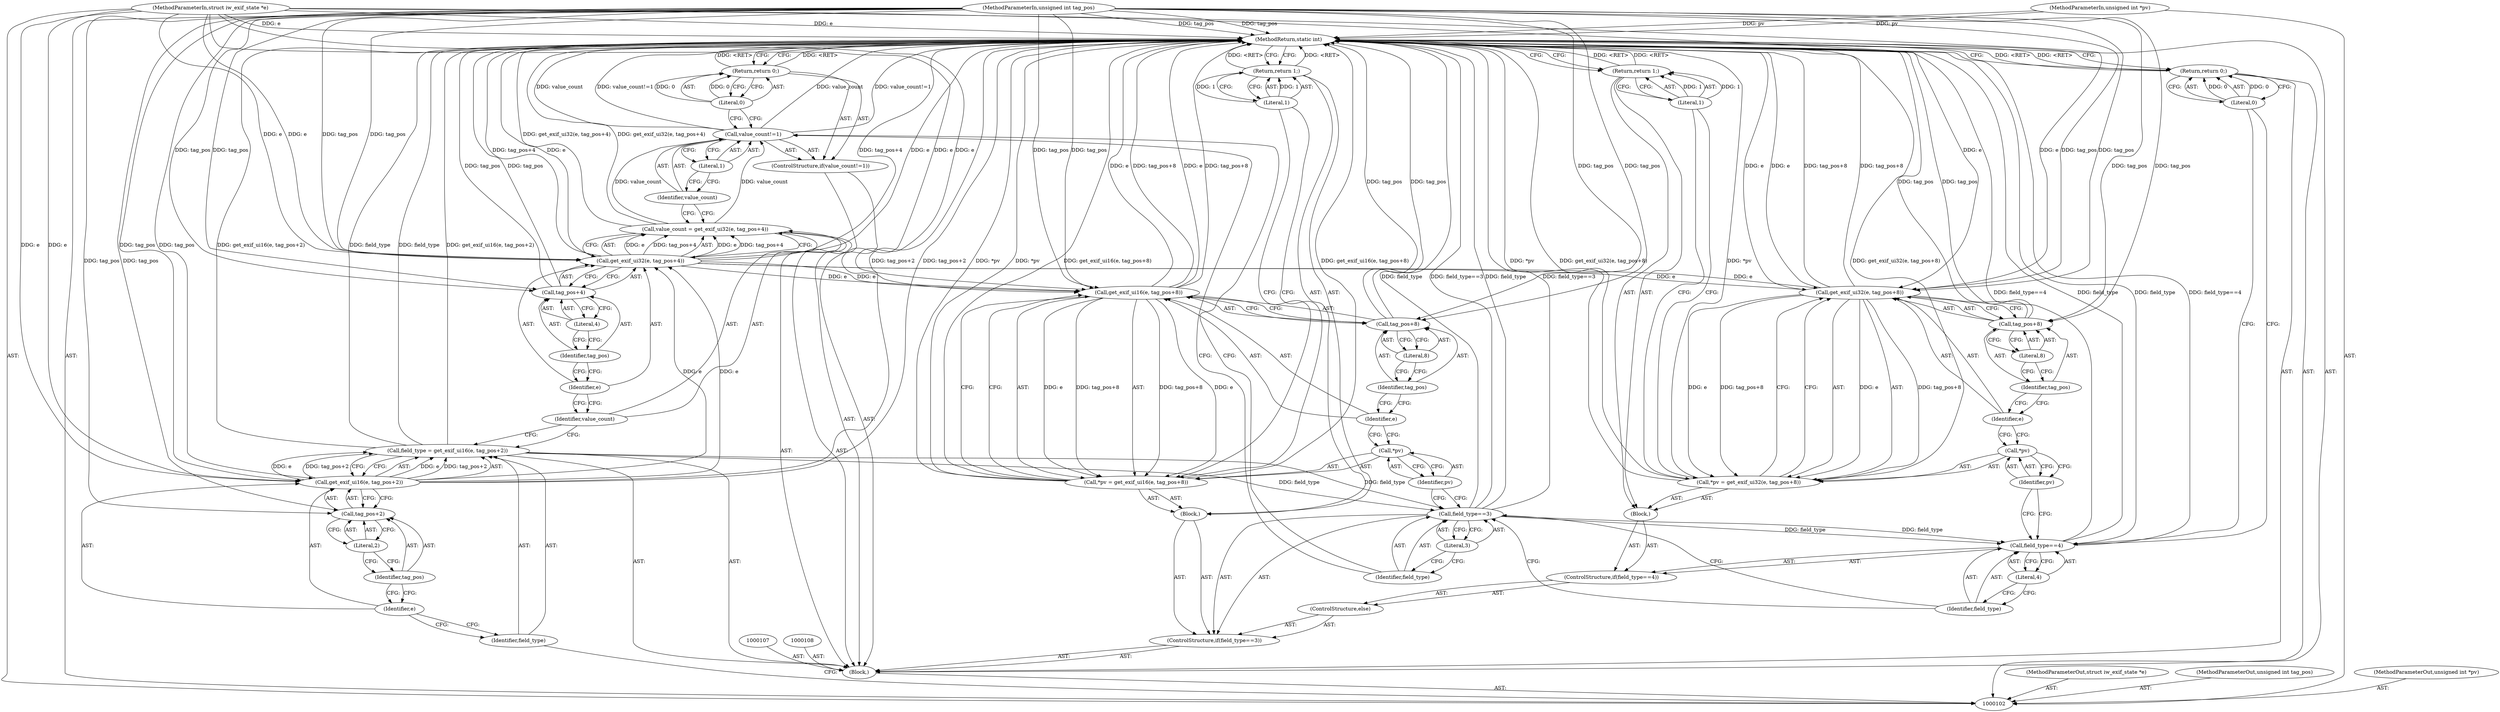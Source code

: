 digraph "0_imageworsener_b45cb1b665a14b0175b9cb1502ef7168e1fe0d5d_0" {
"1000162" [label="(MethodReturn,static int)"];
"1000103" [label="(MethodParameterIn,struct iw_exif_state *e)"];
"1000204" [label="(MethodParameterOut,struct iw_exif_state *e)"];
"1000104" [label="(MethodParameterIn,unsigned int tag_pos)"];
"1000205" [label="(MethodParameterOut,unsigned int tag_pos)"];
"1000126" [label="(Literal,1)"];
"1000123" [label="(ControlStructure,if(value_count!=1))"];
"1000127" [label="(Return,return 0;)"];
"1000128" [label="(Literal,0)"];
"1000124" [label="(Call,value_count!=1)"];
"1000125" [label="(Identifier,value_count)"];
"1000132" [label="(Literal,3)"];
"1000129" [label="(ControlStructure,if(field_type==3))"];
"1000133" [label="(Block,)"];
"1000130" [label="(Call,field_type==3)"];
"1000131" [label="(Identifier,field_type)"];
"1000134" [label="(Call,*pv = get_exif_ui16(e, tag_pos+8))"];
"1000135" [label="(Call,*pv)"];
"1000138" [label="(Identifier,e)"];
"1000139" [label="(Call,tag_pos+8)"];
"1000140" [label="(Identifier,tag_pos)"];
"1000136" [label="(Identifier,pv)"];
"1000141" [label="(Literal,8)"];
"1000137" [label="(Call,get_exif_ui16(e, tag_pos+8))"];
"1000143" [label="(Literal,1)"];
"1000142" [label="(Return,return 1;)"];
"1000146" [label="(Call,field_type==4)"];
"1000147" [label="(Identifier,field_type)"];
"1000144" [label="(ControlStructure,else)"];
"1000148" [label="(Literal,4)"];
"1000149" [label="(Block,)"];
"1000145" [label="(ControlStructure,if(field_type==4))"];
"1000150" [label="(Call,*pv = get_exif_ui32(e, tag_pos+8))"];
"1000151" [label="(Call,*pv)"];
"1000154" [label="(Identifier,e)"];
"1000155" [label="(Call,tag_pos+8)"];
"1000156" [label="(Identifier,tag_pos)"];
"1000152" [label="(Identifier,pv)"];
"1000157" [label="(Literal,8)"];
"1000153" [label="(Call,get_exif_ui32(e, tag_pos+8))"];
"1000159" [label="(Literal,1)"];
"1000158" [label="(Return,return 1;)"];
"1000105" [label="(MethodParameterIn,unsigned int *pv)"];
"1000206" [label="(MethodParameterOut,unsigned int *pv)"];
"1000160" [label="(Return,return 0;)"];
"1000161" [label="(Literal,0)"];
"1000106" [label="(Block,)"];
"1000109" [label="(Call,field_type = get_exif_ui16(e, tag_pos+2))"];
"1000110" [label="(Identifier,field_type)"];
"1000111" [label="(Call,get_exif_ui16(e, tag_pos+2))"];
"1000112" [label="(Identifier,e)"];
"1000113" [label="(Call,tag_pos+2)"];
"1000114" [label="(Identifier,tag_pos)"];
"1000115" [label="(Literal,2)"];
"1000116" [label="(Call,value_count = get_exif_ui32(e, tag_pos+4))"];
"1000117" [label="(Identifier,value_count)"];
"1000118" [label="(Call,get_exif_ui32(e, tag_pos+4))"];
"1000119" [label="(Identifier,e)"];
"1000120" [label="(Call,tag_pos+4)"];
"1000121" [label="(Identifier,tag_pos)"];
"1000122" [label="(Literal,4)"];
"1000162" -> "1000102"  [label="AST: "];
"1000162" -> "1000127"  [label="CFG: "];
"1000162" -> "1000142"  [label="CFG: "];
"1000162" -> "1000158"  [label="CFG: "];
"1000162" -> "1000160"  [label="CFG: "];
"1000127" -> "1000162"  [label="DDG: <RET>"];
"1000142" -> "1000162"  [label="DDG: <RET>"];
"1000130" -> "1000162"  [label="DDG: field_type==3"];
"1000130" -> "1000162"  [label="DDG: field_type"];
"1000124" -> "1000162"  [label="DDG: value_count"];
"1000124" -> "1000162"  [label="DDG: value_count!=1"];
"1000150" -> "1000162"  [label="DDG: *pv"];
"1000150" -> "1000162"  [label="DDG: get_exif_ui32(e, tag_pos+8)"];
"1000104" -> "1000162"  [label="DDG: tag_pos"];
"1000105" -> "1000162"  [label="DDG: pv"];
"1000137" -> "1000162"  [label="DDG: tag_pos+8"];
"1000137" -> "1000162"  [label="DDG: e"];
"1000139" -> "1000162"  [label="DDG: tag_pos"];
"1000120" -> "1000162"  [label="DDG: tag_pos"];
"1000116" -> "1000162"  [label="DDG: get_exif_ui32(e, tag_pos+4)"];
"1000153" -> "1000162"  [label="DDG: e"];
"1000153" -> "1000162"  [label="DDG: tag_pos+8"];
"1000118" -> "1000162"  [label="DDG: e"];
"1000118" -> "1000162"  [label="DDG: tag_pos+4"];
"1000146" -> "1000162"  [label="DDG: field_type==4"];
"1000146" -> "1000162"  [label="DDG: field_type"];
"1000103" -> "1000162"  [label="DDG: e"];
"1000134" -> "1000162"  [label="DDG: *pv"];
"1000134" -> "1000162"  [label="DDG: get_exif_ui16(e, tag_pos+8)"];
"1000111" -> "1000162"  [label="DDG: tag_pos+2"];
"1000109" -> "1000162"  [label="DDG: field_type"];
"1000109" -> "1000162"  [label="DDG: get_exif_ui16(e, tag_pos+2)"];
"1000155" -> "1000162"  [label="DDG: tag_pos"];
"1000158" -> "1000162"  [label="DDG: <RET>"];
"1000160" -> "1000162"  [label="DDG: <RET>"];
"1000103" -> "1000102"  [label="AST: "];
"1000103" -> "1000162"  [label="DDG: e"];
"1000103" -> "1000111"  [label="DDG: e"];
"1000103" -> "1000118"  [label="DDG: e"];
"1000103" -> "1000137"  [label="DDG: e"];
"1000103" -> "1000153"  [label="DDG: e"];
"1000204" -> "1000102"  [label="AST: "];
"1000104" -> "1000102"  [label="AST: "];
"1000104" -> "1000162"  [label="DDG: tag_pos"];
"1000104" -> "1000111"  [label="DDG: tag_pos"];
"1000104" -> "1000113"  [label="DDG: tag_pos"];
"1000104" -> "1000118"  [label="DDG: tag_pos"];
"1000104" -> "1000120"  [label="DDG: tag_pos"];
"1000104" -> "1000137"  [label="DDG: tag_pos"];
"1000104" -> "1000139"  [label="DDG: tag_pos"];
"1000104" -> "1000153"  [label="DDG: tag_pos"];
"1000104" -> "1000155"  [label="DDG: tag_pos"];
"1000205" -> "1000102"  [label="AST: "];
"1000126" -> "1000124"  [label="AST: "];
"1000126" -> "1000125"  [label="CFG: "];
"1000124" -> "1000126"  [label="CFG: "];
"1000123" -> "1000106"  [label="AST: "];
"1000124" -> "1000123"  [label="AST: "];
"1000127" -> "1000123"  [label="AST: "];
"1000127" -> "1000123"  [label="AST: "];
"1000127" -> "1000128"  [label="CFG: "];
"1000128" -> "1000127"  [label="AST: "];
"1000162" -> "1000127"  [label="CFG: "];
"1000127" -> "1000162"  [label="DDG: <RET>"];
"1000128" -> "1000127"  [label="DDG: 0"];
"1000128" -> "1000127"  [label="AST: "];
"1000128" -> "1000124"  [label="CFG: "];
"1000127" -> "1000128"  [label="CFG: "];
"1000128" -> "1000127"  [label="DDG: 0"];
"1000124" -> "1000123"  [label="AST: "];
"1000124" -> "1000126"  [label="CFG: "];
"1000125" -> "1000124"  [label="AST: "];
"1000126" -> "1000124"  [label="AST: "];
"1000128" -> "1000124"  [label="CFG: "];
"1000131" -> "1000124"  [label="CFG: "];
"1000124" -> "1000162"  [label="DDG: value_count"];
"1000124" -> "1000162"  [label="DDG: value_count!=1"];
"1000116" -> "1000124"  [label="DDG: value_count"];
"1000125" -> "1000124"  [label="AST: "];
"1000125" -> "1000116"  [label="CFG: "];
"1000126" -> "1000125"  [label="CFG: "];
"1000132" -> "1000130"  [label="AST: "];
"1000132" -> "1000131"  [label="CFG: "];
"1000130" -> "1000132"  [label="CFG: "];
"1000129" -> "1000106"  [label="AST: "];
"1000130" -> "1000129"  [label="AST: "];
"1000133" -> "1000129"  [label="AST: "];
"1000144" -> "1000129"  [label="AST: "];
"1000133" -> "1000129"  [label="AST: "];
"1000134" -> "1000133"  [label="AST: "];
"1000142" -> "1000133"  [label="AST: "];
"1000130" -> "1000129"  [label="AST: "];
"1000130" -> "1000132"  [label="CFG: "];
"1000131" -> "1000130"  [label="AST: "];
"1000132" -> "1000130"  [label="AST: "];
"1000136" -> "1000130"  [label="CFG: "];
"1000147" -> "1000130"  [label="CFG: "];
"1000130" -> "1000162"  [label="DDG: field_type==3"];
"1000130" -> "1000162"  [label="DDG: field_type"];
"1000109" -> "1000130"  [label="DDG: field_type"];
"1000130" -> "1000146"  [label="DDG: field_type"];
"1000131" -> "1000130"  [label="AST: "];
"1000131" -> "1000124"  [label="CFG: "];
"1000132" -> "1000131"  [label="CFG: "];
"1000134" -> "1000133"  [label="AST: "];
"1000134" -> "1000137"  [label="CFG: "];
"1000135" -> "1000134"  [label="AST: "];
"1000137" -> "1000134"  [label="AST: "];
"1000143" -> "1000134"  [label="CFG: "];
"1000134" -> "1000162"  [label="DDG: *pv"];
"1000134" -> "1000162"  [label="DDG: get_exif_ui16(e, tag_pos+8)"];
"1000137" -> "1000134"  [label="DDG: e"];
"1000137" -> "1000134"  [label="DDG: tag_pos+8"];
"1000135" -> "1000134"  [label="AST: "];
"1000135" -> "1000136"  [label="CFG: "];
"1000136" -> "1000135"  [label="AST: "];
"1000138" -> "1000135"  [label="CFG: "];
"1000138" -> "1000137"  [label="AST: "];
"1000138" -> "1000135"  [label="CFG: "];
"1000140" -> "1000138"  [label="CFG: "];
"1000139" -> "1000137"  [label="AST: "];
"1000139" -> "1000141"  [label="CFG: "];
"1000140" -> "1000139"  [label="AST: "];
"1000141" -> "1000139"  [label="AST: "];
"1000137" -> "1000139"  [label="CFG: "];
"1000139" -> "1000162"  [label="DDG: tag_pos"];
"1000104" -> "1000139"  [label="DDG: tag_pos"];
"1000140" -> "1000139"  [label="AST: "];
"1000140" -> "1000138"  [label="CFG: "];
"1000141" -> "1000140"  [label="CFG: "];
"1000136" -> "1000135"  [label="AST: "];
"1000136" -> "1000130"  [label="CFG: "];
"1000135" -> "1000136"  [label="CFG: "];
"1000141" -> "1000139"  [label="AST: "];
"1000141" -> "1000140"  [label="CFG: "];
"1000139" -> "1000141"  [label="CFG: "];
"1000137" -> "1000134"  [label="AST: "];
"1000137" -> "1000139"  [label="CFG: "];
"1000138" -> "1000137"  [label="AST: "];
"1000139" -> "1000137"  [label="AST: "];
"1000134" -> "1000137"  [label="CFG: "];
"1000137" -> "1000162"  [label="DDG: tag_pos+8"];
"1000137" -> "1000162"  [label="DDG: e"];
"1000137" -> "1000134"  [label="DDG: e"];
"1000137" -> "1000134"  [label="DDG: tag_pos+8"];
"1000118" -> "1000137"  [label="DDG: e"];
"1000103" -> "1000137"  [label="DDG: e"];
"1000104" -> "1000137"  [label="DDG: tag_pos"];
"1000143" -> "1000142"  [label="AST: "];
"1000143" -> "1000134"  [label="CFG: "];
"1000142" -> "1000143"  [label="CFG: "];
"1000143" -> "1000142"  [label="DDG: 1"];
"1000142" -> "1000133"  [label="AST: "];
"1000142" -> "1000143"  [label="CFG: "];
"1000143" -> "1000142"  [label="AST: "];
"1000162" -> "1000142"  [label="CFG: "];
"1000142" -> "1000162"  [label="DDG: <RET>"];
"1000143" -> "1000142"  [label="DDG: 1"];
"1000146" -> "1000145"  [label="AST: "];
"1000146" -> "1000148"  [label="CFG: "];
"1000147" -> "1000146"  [label="AST: "];
"1000148" -> "1000146"  [label="AST: "];
"1000152" -> "1000146"  [label="CFG: "];
"1000161" -> "1000146"  [label="CFG: "];
"1000146" -> "1000162"  [label="DDG: field_type==4"];
"1000146" -> "1000162"  [label="DDG: field_type"];
"1000130" -> "1000146"  [label="DDG: field_type"];
"1000147" -> "1000146"  [label="AST: "];
"1000147" -> "1000130"  [label="CFG: "];
"1000148" -> "1000147"  [label="CFG: "];
"1000144" -> "1000129"  [label="AST: "];
"1000145" -> "1000144"  [label="AST: "];
"1000148" -> "1000146"  [label="AST: "];
"1000148" -> "1000147"  [label="CFG: "];
"1000146" -> "1000148"  [label="CFG: "];
"1000149" -> "1000145"  [label="AST: "];
"1000150" -> "1000149"  [label="AST: "];
"1000158" -> "1000149"  [label="AST: "];
"1000145" -> "1000144"  [label="AST: "];
"1000146" -> "1000145"  [label="AST: "];
"1000149" -> "1000145"  [label="AST: "];
"1000150" -> "1000149"  [label="AST: "];
"1000150" -> "1000153"  [label="CFG: "];
"1000151" -> "1000150"  [label="AST: "];
"1000153" -> "1000150"  [label="AST: "];
"1000159" -> "1000150"  [label="CFG: "];
"1000150" -> "1000162"  [label="DDG: *pv"];
"1000150" -> "1000162"  [label="DDG: get_exif_ui32(e, tag_pos+8)"];
"1000153" -> "1000150"  [label="DDG: e"];
"1000153" -> "1000150"  [label="DDG: tag_pos+8"];
"1000151" -> "1000150"  [label="AST: "];
"1000151" -> "1000152"  [label="CFG: "];
"1000152" -> "1000151"  [label="AST: "];
"1000154" -> "1000151"  [label="CFG: "];
"1000154" -> "1000153"  [label="AST: "];
"1000154" -> "1000151"  [label="CFG: "];
"1000156" -> "1000154"  [label="CFG: "];
"1000155" -> "1000153"  [label="AST: "];
"1000155" -> "1000157"  [label="CFG: "];
"1000156" -> "1000155"  [label="AST: "];
"1000157" -> "1000155"  [label="AST: "];
"1000153" -> "1000155"  [label="CFG: "];
"1000155" -> "1000162"  [label="DDG: tag_pos"];
"1000104" -> "1000155"  [label="DDG: tag_pos"];
"1000156" -> "1000155"  [label="AST: "];
"1000156" -> "1000154"  [label="CFG: "];
"1000157" -> "1000156"  [label="CFG: "];
"1000152" -> "1000151"  [label="AST: "];
"1000152" -> "1000146"  [label="CFG: "];
"1000151" -> "1000152"  [label="CFG: "];
"1000157" -> "1000155"  [label="AST: "];
"1000157" -> "1000156"  [label="CFG: "];
"1000155" -> "1000157"  [label="CFG: "];
"1000153" -> "1000150"  [label="AST: "];
"1000153" -> "1000155"  [label="CFG: "];
"1000154" -> "1000153"  [label="AST: "];
"1000155" -> "1000153"  [label="AST: "];
"1000150" -> "1000153"  [label="CFG: "];
"1000153" -> "1000162"  [label="DDG: e"];
"1000153" -> "1000162"  [label="DDG: tag_pos+8"];
"1000153" -> "1000150"  [label="DDG: e"];
"1000153" -> "1000150"  [label="DDG: tag_pos+8"];
"1000118" -> "1000153"  [label="DDG: e"];
"1000103" -> "1000153"  [label="DDG: e"];
"1000104" -> "1000153"  [label="DDG: tag_pos"];
"1000159" -> "1000158"  [label="AST: "];
"1000159" -> "1000150"  [label="CFG: "];
"1000158" -> "1000159"  [label="CFG: "];
"1000159" -> "1000158"  [label="DDG: 1"];
"1000158" -> "1000149"  [label="AST: "];
"1000158" -> "1000159"  [label="CFG: "];
"1000159" -> "1000158"  [label="AST: "];
"1000162" -> "1000158"  [label="CFG: "];
"1000158" -> "1000162"  [label="DDG: <RET>"];
"1000159" -> "1000158"  [label="DDG: 1"];
"1000105" -> "1000102"  [label="AST: "];
"1000105" -> "1000162"  [label="DDG: pv"];
"1000206" -> "1000102"  [label="AST: "];
"1000160" -> "1000106"  [label="AST: "];
"1000160" -> "1000161"  [label="CFG: "];
"1000161" -> "1000160"  [label="AST: "];
"1000162" -> "1000160"  [label="CFG: "];
"1000160" -> "1000162"  [label="DDG: <RET>"];
"1000161" -> "1000160"  [label="DDG: 0"];
"1000161" -> "1000160"  [label="AST: "];
"1000161" -> "1000146"  [label="CFG: "];
"1000160" -> "1000161"  [label="CFG: "];
"1000161" -> "1000160"  [label="DDG: 0"];
"1000106" -> "1000102"  [label="AST: "];
"1000107" -> "1000106"  [label="AST: "];
"1000108" -> "1000106"  [label="AST: "];
"1000109" -> "1000106"  [label="AST: "];
"1000116" -> "1000106"  [label="AST: "];
"1000123" -> "1000106"  [label="AST: "];
"1000129" -> "1000106"  [label="AST: "];
"1000160" -> "1000106"  [label="AST: "];
"1000109" -> "1000106"  [label="AST: "];
"1000109" -> "1000111"  [label="CFG: "];
"1000110" -> "1000109"  [label="AST: "];
"1000111" -> "1000109"  [label="AST: "];
"1000117" -> "1000109"  [label="CFG: "];
"1000109" -> "1000162"  [label="DDG: field_type"];
"1000109" -> "1000162"  [label="DDG: get_exif_ui16(e, tag_pos+2)"];
"1000111" -> "1000109"  [label="DDG: e"];
"1000111" -> "1000109"  [label="DDG: tag_pos+2"];
"1000109" -> "1000130"  [label="DDG: field_type"];
"1000110" -> "1000109"  [label="AST: "];
"1000110" -> "1000102"  [label="CFG: "];
"1000112" -> "1000110"  [label="CFG: "];
"1000111" -> "1000109"  [label="AST: "];
"1000111" -> "1000113"  [label="CFG: "];
"1000112" -> "1000111"  [label="AST: "];
"1000113" -> "1000111"  [label="AST: "];
"1000109" -> "1000111"  [label="CFG: "];
"1000111" -> "1000162"  [label="DDG: tag_pos+2"];
"1000111" -> "1000109"  [label="DDG: e"];
"1000111" -> "1000109"  [label="DDG: tag_pos+2"];
"1000103" -> "1000111"  [label="DDG: e"];
"1000104" -> "1000111"  [label="DDG: tag_pos"];
"1000111" -> "1000118"  [label="DDG: e"];
"1000112" -> "1000111"  [label="AST: "];
"1000112" -> "1000110"  [label="CFG: "];
"1000114" -> "1000112"  [label="CFG: "];
"1000113" -> "1000111"  [label="AST: "];
"1000113" -> "1000115"  [label="CFG: "];
"1000114" -> "1000113"  [label="AST: "];
"1000115" -> "1000113"  [label="AST: "];
"1000111" -> "1000113"  [label="CFG: "];
"1000104" -> "1000113"  [label="DDG: tag_pos"];
"1000114" -> "1000113"  [label="AST: "];
"1000114" -> "1000112"  [label="CFG: "];
"1000115" -> "1000114"  [label="CFG: "];
"1000115" -> "1000113"  [label="AST: "];
"1000115" -> "1000114"  [label="CFG: "];
"1000113" -> "1000115"  [label="CFG: "];
"1000116" -> "1000106"  [label="AST: "];
"1000116" -> "1000118"  [label="CFG: "];
"1000117" -> "1000116"  [label="AST: "];
"1000118" -> "1000116"  [label="AST: "];
"1000125" -> "1000116"  [label="CFG: "];
"1000116" -> "1000162"  [label="DDG: get_exif_ui32(e, tag_pos+4)"];
"1000118" -> "1000116"  [label="DDG: e"];
"1000118" -> "1000116"  [label="DDG: tag_pos+4"];
"1000116" -> "1000124"  [label="DDG: value_count"];
"1000117" -> "1000116"  [label="AST: "];
"1000117" -> "1000109"  [label="CFG: "];
"1000119" -> "1000117"  [label="CFG: "];
"1000118" -> "1000116"  [label="AST: "];
"1000118" -> "1000120"  [label="CFG: "];
"1000119" -> "1000118"  [label="AST: "];
"1000120" -> "1000118"  [label="AST: "];
"1000116" -> "1000118"  [label="CFG: "];
"1000118" -> "1000162"  [label="DDG: e"];
"1000118" -> "1000162"  [label="DDG: tag_pos+4"];
"1000118" -> "1000116"  [label="DDG: e"];
"1000118" -> "1000116"  [label="DDG: tag_pos+4"];
"1000111" -> "1000118"  [label="DDG: e"];
"1000103" -> "1000118"  [label="DDG: e"];
"1000104" -> "1000118"  [label="DDG: tag_pos"];
"1000118" -> "1000137"  [label="DDG: e"];
"1000118" -> "1000153"  [label="DDG: e"];
"1000119" -> "1000118"  [label="AST: "];
"1000119" -> "1000117"  [label="CFG: "];
"1000121" -> "1000119"  [label="CFG: "];
"1000120" -> "1000118"  [label="AST: "];
"1000120" -> "1000122"  [label="CFG: "];
"1000121" -> "1000120"  [label="AST: "];
"1000122" -> "1000120"  [label="AST: "];
"1000118" -> "1000120"  [label="CFG: "];
"1000120" -> "1000162"  [label="DDG: tag_pos"];
"1000104" -> "1000120"  [label="DDG: tag_pos"];
"1000121" -> "1000120"  [label="AST: "];
"1000121" -> "1000119"  [label="CFG: "];
"1000122" -> "1000121"  [label="CFG: "];
"1000122" -> "1000120"  [label="AST: "];
"1000122" -> "1000121"  [label="CFG: "];
"1000120" -> "1000122"  [label="CFG: "];
}
